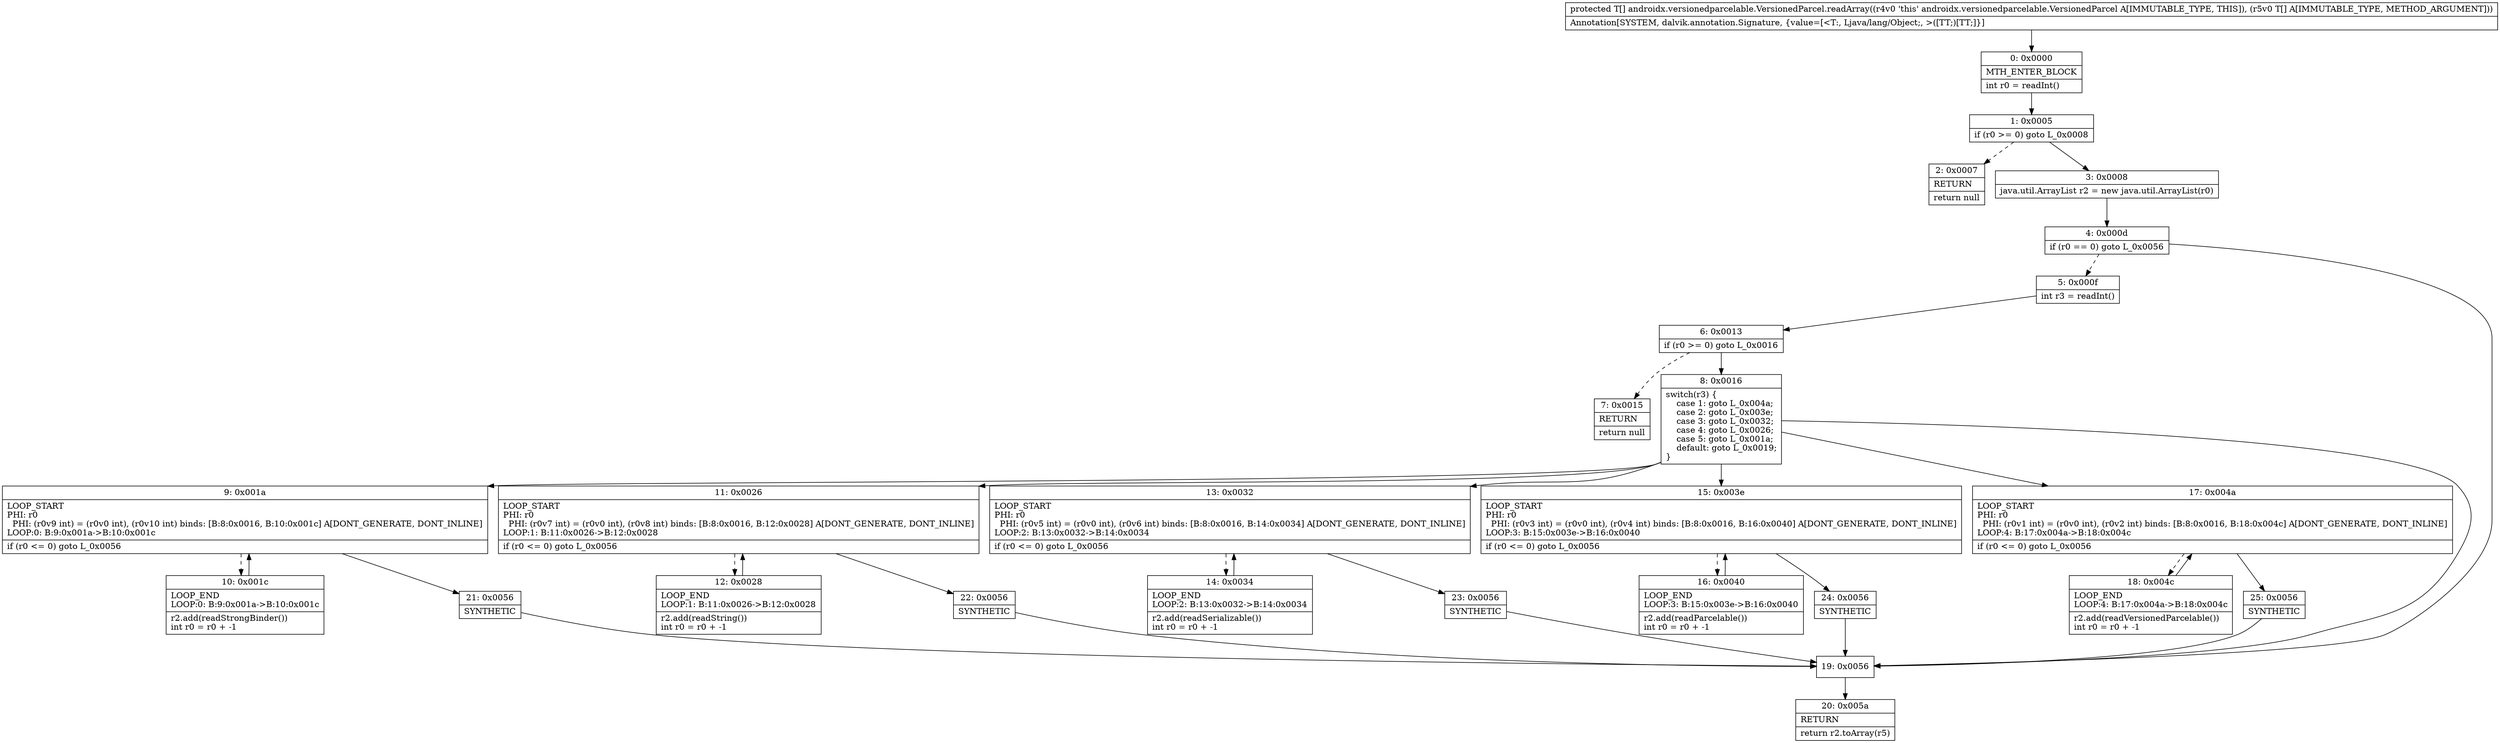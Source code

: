 digraph "CFG forandroidx.versionedparcelable.VersionedParcel.readArray([Ljava\/lang\/Object;)[Ljava\/lang\/Object;" {
Node_0 [shape=record,label="{0\:\ 0x0000|MTH_ENTER_BLOCK\l|int r0 = readInt()\l}"];
Node_1 [shape=record,label="{1\:\ 0x0005|if (r0 \>= 0) goto L_0x0008\l}"];
Node_2 [shape=record,label="{2\:\ 0x0007|RETURN\l|return null\l}"];
Node_3 [shape=record,label="{3\:\ 0x0008|java.util.ArrayList r2 = new java.util.ArrayList(r0)\l}"];
Node_4 [shape=record,label="{4\:\ 0x000d|if (r0 == 0) goto L_0x0056\l}"];
Node_5 [shape=record,label="{5\:\ 0x000f|int r3 = readInt()\l}"];
Node_6 [shape=record,label="{6\:\ 0x0013|if (r0 \>= 0) goto L_0x0016\l}"];
Node_7 [shape=record,label="{7\:\ 0x0015|RETURN\l|return null\l}"];
Node_8 [shape=record,label="{8\:\ 0x0016|switch(r3) \{\l    case 1: goto L_0x004a;\l    case 2: goto L_0x003e;\l    case 3: goto L_0x0032;\l    case 4: goto L_0x0026;\l    case 5: goto L_0x001a;\l    default: goto L_0x0019;\l\}\l}"];
Node_9 [shape=record,label="{9\:\ 0x001a|LOOP_START\lPHI: r0 \l  PHI: (r0v9 int) = (r0v0 int), (r0v10 int) binds: [B:8:0x0016, B:10:0x001c] A[DONT_GENERATE, DONT_INLINE]\lLOOP:0: B:9:0x001a\-\>B:10:0x001c\l|if (r0 \<= 0) goto L_0x0056\l}"];
Node_10 [shape=record,label="{10\:\ 0x001c|LOOP_END\lLOOP:0: B:9:0x001a\-\>B:10:0x001c\l|r2.add(readStrongBinder())\lint r0 = r0 + \-1\l}"];
Node_11 [shape=record,label="{11\:\ 0x0026|LOOP_START\lPHI: r0 \l  PHI: (r0v7 int) = (r0v0 int), (r0v8 int) binds: [B:8:0x0016, B:12:0x0028] A[DONT_GENERATE, DONT_INLINE]\lLOOP:1: B:11:0x0026\-\>B:12:0x0028\l|if (r0 \<= 0) goto L_0x0056\l}"];
Node_12 [shape=record,label="{12\:\ 0x0028|LOOP_END\lLOOP:1: B:11:0x0026\-\>B:12:0x0028\l|r2.add(readString())\lint r0 = r0 + \-1\l}"];
Node_13 [shape=record,label="{13\:\ 0x0032|LOOP_START\lPHI: r0 \l  PHI: (r0v5 int) = (r0v0 int), (r0v6 int) binds: [B:8:0x0016, B:14:0x0034] A[DONT_GENERATE, DONT_INLINE]\lLOOP:2: B:13:0x0032\-\>B:14:0x0034\l|if (r0 \<= 0) goto L_0x0056\l}"];
Node_14 [shape=record,label="{14\:\ 0x0034|LOOP_END\lLOOP:2: B:13:0x0032\-\>B:14:0x0034\l|r2.add(readSerializable())\lint r0 = r0 + \-1\l}"];
Node_15 [shape=record,label="{15\:\ 0x003e|LOOP_START\lPHI: r0 \l  PHI: (r0v3 int) = (r0v0 int), (r0v4 int) binds: [B:8:0x0016, B:16:0x0040] A[DONT_GENERATE, DONT_INLINE]\lLOOP:3: B:15:0x003e\-\>B:16:0x0040\l|if (r0 \<= 0) goto L_0x0056\l}"];
Node_16 [shape=record,label="{16\:\ 0x0040|LOOP_END\lLOOP:3: B:15:0x003e\-\>B:16:0x0040\l|r2.add(readParcelable())\lint r0 = r0 + \-1\l}"];
Node_17 [shape=record,label="{17\:\ 0x004a|LOOP_START\lPHI: r0 \l  PHI: (r0v1 int) = (r0v0 int), (r0v2 int) binds: [B:8:0x0016, B:18:0x004c] A[DONT_GENERATE, DONT_INLINE]\lLOOP:4: B:17:0x004a\-\>B:18:0x004c\l|if (r0 \<= 0) goto L_0x0056\l}"];
Node_18 [shape=record,label="{18\:\ 0x004c|LOOP_END\lLOOP:4: B:17:0x004a\-\>B:18:0x004c\l|r2.add(readVersionedParcelable())\lint r0 = r0 + \-1\l}"];
Node_19 [shape=record,label="{19\:\ 0x0056}"];
Node_20 [shape=record,label="{20\:\ 0x005a|RETURN\l|return r2.toArray(r5)\l}"];
Node_21 [shape=record,label="{21\:\ 0x0056|SYNTHETIC\l}"];
Node_22 [shape=record,label="{22\:\ 0x0056|SYNTHETIC\l}"];
Node_23 [shape=record,label="{23\:\ 0x0056|SYNTHETIC\l}"];
Node_24 [shape=record,label="{24\:\ 0x0056|SYNTHETIC\l}"];
Node_25 [shape=record,label="{25\:\ 0x0056|SYNTHETIC\l}"];
MethodNode[shape=record,label="{protected T[] androidx.versionedparcelable.VersionedParcel.readArray((r4v0 'this' androidx.versionedparcelable.VersionedParcel A[IMMUTABLE_TYPE, THIS]), (r5v0 T[] A[IMMUTABLE_TYPE, METHOD_ARGUMENT]))  | Annotation[SYSTEM, dalvik.annotation.Signature, \{value=[\<T:, Ljava\/lang\/Object;, \>([TT;)[TT;]\}]\l}"];
MethodNode -> Node_0;
Node_0 -> Node_1;
Node_1 -> Node_2[style=dashed];
Node_1 -> Node_3;
Node_3 -> Node_4;
Node_4 -> Node_5[style=dashed];
Node_4 -> Node_19;
Node_5 -> Node_6;
Node_6 -> Node_7[style=dashed];
Node_6 -> Node_8;
Node_8 -> Node_9;
Node_8 -> Node_11;
Node_8 -> Node_13;
Node_8 -> Node_15;
Node_8 -> Node_17;
Node_8 -> Node_19;
Node_9 -> Node_10[style=dashed];
Node_9 -> Node_21;
Node_10 -> Node_9;
Node_11 -> Node_12[style=dashed];
Node_11 -> Node_22;
Node_12 -> Node_11;
Node_13 -> Node_14[style=dashed];
Node_13 -> Node_23;
Node_14 -> Node_13;
Node_15 -> Node_16[style=dashed];
Node_15 -> Node_24;
Node_16 -> Node_15;
Node_17 -> Node_18[style=dashed];
Node_17 -> Node_25;
Node_18 -> Node_17;
Node_19 -> Node_20;
Node_21 -> Node_19;
Node_22 -> Node_19;
Node_23 -> Node_19;
Node_24 -> Node_19;
Node_25 -> Node_19;
}


